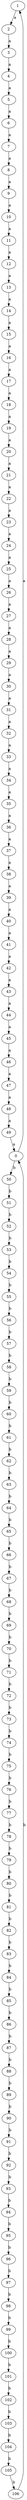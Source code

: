 digraph  {
1;
2;
3;
4;
5;
6;
7;
8;
9;
10;
11;
12;
13;
14;
15;
16;
17;
18;
19;
20;
21;
22;
23;
24;
25;
26;
27;
28;
29;
30;
31;
32;
33;
34;
35;
36;
37;
38;
39;
40;
41;
42;
43;
44;
45;
46;
47;
48;
49;
0;
50;
51;
52;
53;
54;
55;
56;
57;
58;
59;
60;
61;
62;
63;
64;
65;
66;
67;
68;
69;
70;
71;
72;
73;
74;
75;
76;
77;
78;
79;
80;
81;
82;
83;
84;
85;
86;
87;
88;
89;
90;
91;
92;
93;
94;
95;
96;
97;
98;
99;
100;
101;
102;
103;
104;
105;
106;
1 -> 2  [key=0, label=a];
2 -> 3  [key=0, label=a];
3 -> 4  [key=0, label=a];
4 -> 5  [key=0, label=a];
5 -> 6  [key=0, label=a];
6 -> 7  [key=0, label=a];
7 -> 8  [key=0, label=a];
8 -> 9  [key=0, label=a];
9 -> 10  [key=0, label=a];
10 -> 11  [key=0, label=a];
11 -> 12  [key=0, label=a];
12 -> 13  [key=0, label=a];
13 -> 14  [key=0, label=a];
14 -> 15  [key=0, label=a];
15 -> 16  [key=0, label=a];
16 -> 17  [key=0, label=a];
17 -> 18  [key=0, label=a];
18 -> 19  [key=0, label=a];
19 -> 20  [key=0, label=a];
20 -> 21  [key=0, label=a];
21 -> 22  [key=0, label=a];
22 -> 23  [key=0, label=a];
23 -> 24  [key=0, label=a];
24 -> 25  [key=0, label=a];
25 -> 26  [key=0, label=a];
26 -> 27  [key=0, label=a];
27 -> 28  [key=0, label=a];
28 -> 29  [key=0, label=a];
29 -> 30  [key=0, label=a];
30 -> 31  [key=0, label=a];
31 -> 32  [key=0, label=a];
32 -> 33  [key=0, label=a];
33 -> 34  [key=0, label=a];
34 -> 35  [key=0, label=a];
35 -> 36  [key=0, label=a];
36 -> 37  [key=0, label=a];
37 -> 38  [key=0, label=a];
38 -> 39  [key=0, label=a];
39 -> 40  [key=0, label=a];
40 -> 41  [key=0, label=a];
41 -> 42  [key=0, label=a];
42 -> 43  [key=0, label=a];
43 -> 44  [key=0, label=a];
44 -> 45  [key=0, label=a];
45 -> 46  [key=0, label=a];
46 -> 47  [key=0, label=a];
47 -> 48  [key=0, label=a];
48 -> 49  [key=0, label=a];
49 -> 0  [key=0, label=a];
0 -> 1  [key=0, label=a];
0 -> 50  [key=0, label=b];
50 -> 51  [key=0, label=b];
51 -> 52  [key=0, label=b];
52 -> 53  [key=0, label=b];
53 -> 54  [key=0, label=b];
54 -> 55  [key=0, label=b];
55 -> 56  [key=0, label=b];
56 -> 57  [key=0, label=b];
57 -> 58  [key=0, label=b];
58 -> 59  [key=0, label=b];
59 -> 60  [key=0, label=b];
60 -> 61  [key=0, label=b];
61 -> 62  [key=0, label=b];
62 -> 63  [key=0, label=b];
63 -> 64  [key=0, label=b];
64 -> 65  [key=0, label=b];
65 -> 66  [key=0, label=b];
66 -> 67  [key=0, label=b];
67 -> 68  [key=0, label=b];
68 -> 69  [key=0, label=b];
69 -> 70  [key=0, label=b];
70 -> 71  [key=0, label=b];
71 -> 72  [key=0, label=b];
72 -> 73  [key=0, label=b];
73 -> 74  [key=0, label=b];
74 -> 75  [key=0, label=b];
75 -> 76  [key=0, label=b];
76 -> 77  [key=0, label=b];
77 -> 78  [key=0, label=b];
78 -> 79  [key=0, label=b];
79 -> 80  [key=0, label=b];
80 -> 81  [key=0, label=b];
81 -> 82  [key=0, label=b];
82 -> 83  [key=0, label=b];
83 -> 84  [key=0, label=b];
84 -> 85  [key=0, label=b];
85 -> 86  [key=0, label=b];
86 -> 87  [key=0, label=b];
87 -> 88  [key=0, label=b];
88 -> 89  [key=0, label=b];
89 -> 90  [key=0, label=b];
90 -> 91  [key=0, label=b];
91 -> 92  [key=0, label=b];
92 -> 93  [key=0, label=b];
93 -> 94  [key=0, label=b];
94 -> 95  [key=0, label=b];
95 -> 96  [key=0, label=b];
96 -> 97  [key=0, label=b];
97 -> 98  [key=0, label=b];
98 -> 99  [key=0, label=b];
99 -> 100  [key=0, label=b];
100 -> 101  [key=0, label=b];
101 -> 102  [key=0, label=b];
102 -> 103  [key=0, label=b];
103 -> 104  [key=0, label=b];
104 -> 105  [key=0, label=b];
105 -> 106  [key=0, label=b];
106 -> 0  [key=0, label=b];
}

